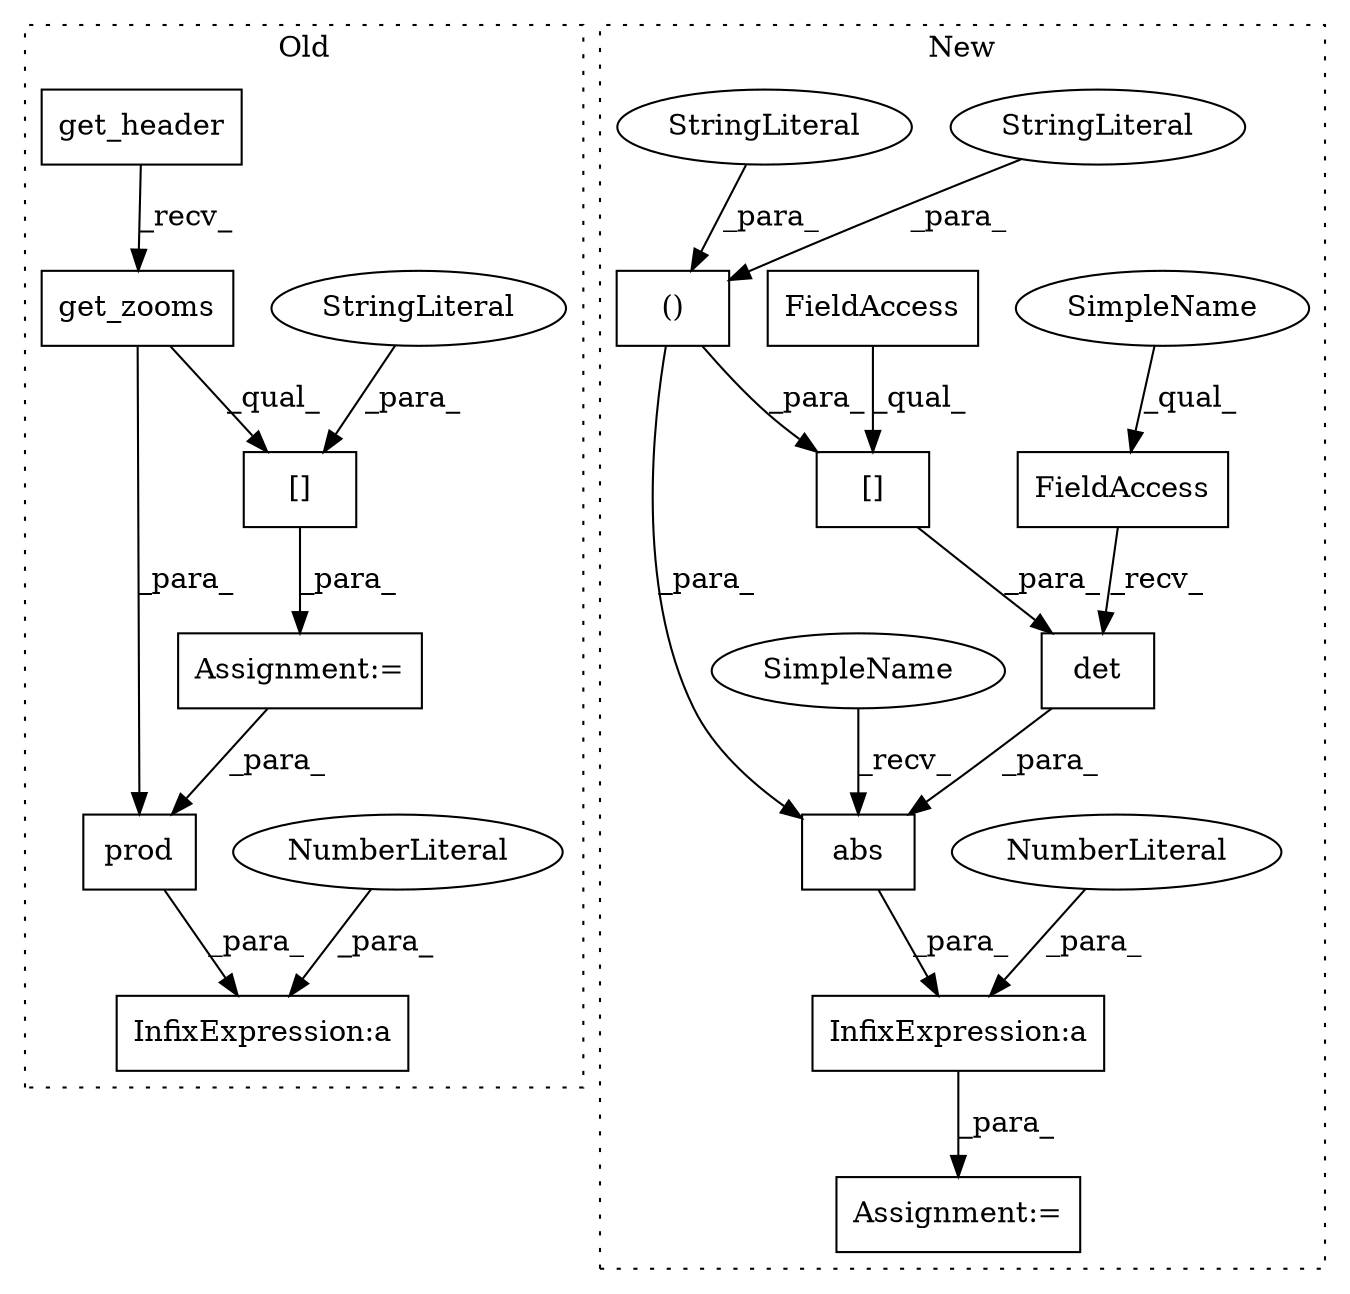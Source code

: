 digraph G {
subgraph cluster0 {
1 [label="[]" a="2" s="1662,1712" l="33,1" shape="box"];
10 [label="StringLiteral" a="45" s="1695" l="17" shape="ellipse"];
11 [label="Assignment:=" a="7" s="1661" l="1" shape="box"];
12 [label="InfixExpression:a" a="27" s="1731" l="3" shape="box"];
13 [label="NumberLiteral" a="34" s="1728" l="3" shape="ellipse"];
14 [label="prod" a="32" s="1740,1753" l="5,1" shape="box"];
18 [label="get_zooms" a="32" s="1683" l="11" shape="box"];
19 [label="get_header" a="32" s="1662,1681" l="11,1" shape="box"];
label = "Old";
style="dotted";
}
subgraph cluster1 {
2 [label="det" a="32" s="1676,1750" l="4,1" shape="box"];
3 [label="FieldAccess" a="22" s="1663" l="12" shape="box"];
4 [label="abs" a="32" s="1659,1751" l="4,1" shape="box"];
5 [label="()" a="106" s="1701" l="47" shape="box"];
6 [label="InfixExpression:a" a="27" s="1650" l="3" shape="box"];
7 [label="[]" a="2" s="1680,1748" l="21,2" shape="box"];
8 [label="NumberLiteral" a="34" s="1647" l="3" shape="ellipse"];
9 [label="FieldAccess" a="22" s="1680" l="15" shape="box"];
15 [label="Assignment:=" a="7" s="1645" l="1" shape="box"];
16 [label="StringLiteral" a="45" s="1731" l="17" shape="ellipse"];
17 [label="StringLiteral" a="45" s="1701" l="17" shape="ellipse"];
20 [label="SimpleName" a="42" s="1653" l="5" shape="ellipse"];
21 [label="SimpleName" a="42" s="1663" l="5" shape="ellipse"];
label = "New";
style="dotted";
}
1 -> 11 [label="_para_"];
2 -> 4 [label="_para_"];
3 -> 2 [label="_recv_"];
4 -> 6 [label="_para_"];
5 -> 7 [label="_para_"];
5 -> 4 [label="_para_"];
6 -> 15 [label="_para_"];
7 -> 2 [label="_para_"];
8 -> 6 [label="_para_"];
9 -> 7 [label="_qual_"];
10 -> 1 [label="_para_"];
11 -> 14 [label="_para_"];
13 -> 12 [label="_para_"];
14 -> 12 [label="_para_"];
16 -> 5 [label="_para_"];
17 -> 5 [label="_para_"];
18 -> 1 [label="_qual_"];
18 -> 14 [label="_para_"];
19 -> 18 [label="_recv_"];
20 -> 4 [label="_recv_"];
21 -> 3 [label="_qual_"];
}